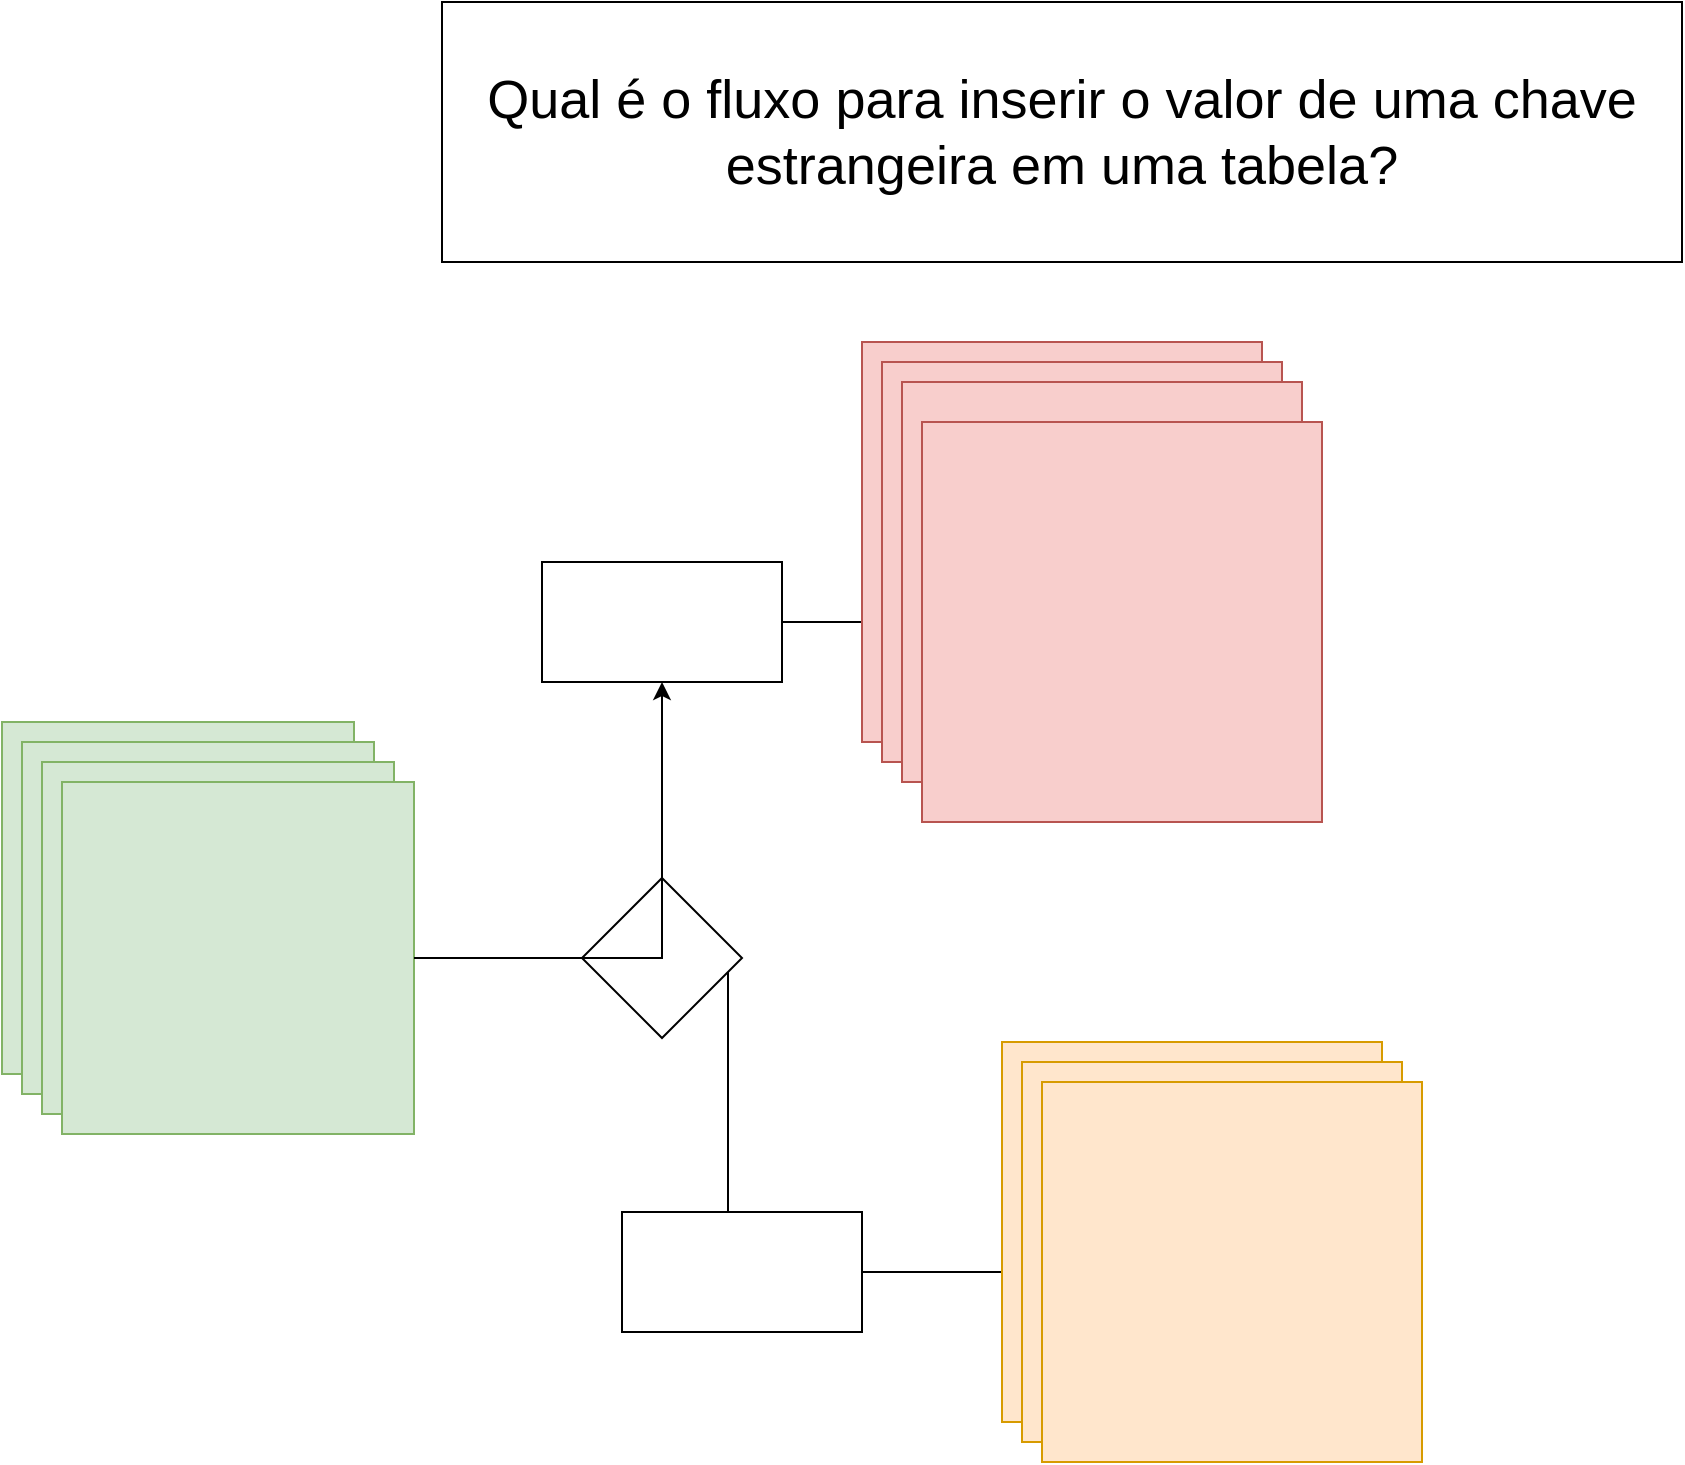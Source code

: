 <mxfile version="13.5.3" type="device"><diagram id="1Kx4HPUOOZk5HQRjh_x_" name="Page-1"><mxGraphModel dx="1323" dy="1589" grid="1" gridSize="10" guides="1" tooltips="1" connect="1" arrows="1" fold="1" page="1" pageScale="1" pageWidth="1169" pageHeight="827" math="0" shadow="0"><root><mxCell id="0"/><mxCell id="1" parent="0"/><mxCell id="zXigt6TOijOmMc-_yI6Z-1" value="&lt;font style=&quot;font-size: 27px&quot;&gt;Qual é o fluxo para inserir o valor de uma chave estrangeira em uma tabela?&lt;/font&gt;" style="rounded=0;whiteSpace=wrap;html=1;" vertex="1" parent="1"><mxGeometry x="260" y="-10" width="620" height="130" as="geometry"/></mxCell><mxCell id="zXigt6TOijOmMc-_yI6Z-2" value="" style="whiteSpace=wrap;html=1;aspect=fixed;fillColor=#d5e8d4;strokeColor=#82b366;" vertex="1" parent="1"><mxGeometry x="40" y="350" width="176" height="176" as="geometry"/></mxCell><mxCell id="zXigt6TOijOmMc-_yI6Z-3" value="" style="whiteSpace=wrap;html=1;aspect=fixed;fillColor=#d5e8d4;strokeColor=#82b366;" vertex="1" parent="1"><mxGeometry x="50" y="360" width="176" height="176" as="geometry"/></mxCell><mxCell id="zXigt6TOijOmMc-_yI6Z-4" value="" style="whiteSpace=wrap;html=1;aspect=fixed;fillColor=#d5e8d4;strokeColor=#82b366;" vertex="1" parent="1"><mxGeometry x="60" y="370" width="176" height="176" as="geometry"/></mxCell><mxCell id="zXigt6TOijOmMc-_yI6Z-14" style="edgeStyle=orthogonalEdgeStyle;rounded=0;orthogonalLoop=1;jettySize=auto;html=1;" edge="1" parent="1" source="zXigt6TOijOmMc-_yI6Z-19" target="zXigt6TOijOmMc-_yI6Z-9"><mxGeometry relative="1" as="geometry"/></mxCell><mxCell id="zXigt6TOijOmMc-_yI6Z-15" style="edgeStyle=orthogonalEdgeStyle;rounded=0;orthogonalLoop=1;jettySize=auto;html=1;" edge="1" parent="1" source="zXigt6TOijOmMc-_yI6Z-5" target="zXigt6TOijOmMc-_yI6Z-12"><mxGeometry relative="1" as="geometry"/></mxCell><mxCell id="zXigt6TOijOmMc-_yI6Z-5" value="" style="whiteSpace=wrap;html=1;aspect=fixed;fillColor=#d5e8d4;strokeColor=#82b366;" vertex="1" parent="1"><mxGeometry x="70" y="380" width="176" height="176" as="geometry"/></mxCell><mxCell id="zXigt6TOijOmMc-_yI6Z-6" value="" style="whiteSpace=wrap;html=1;aspect=fixed;fillColor=#f8cecc;strokeColor=#b85450;" vertex="1" parent="1"><mxGeometry x="470" y="160" width="200" height="200" as="geometry"/></mxCell><mxCell id="zXigt6TOijOmMc-_yI6Z-7" value="" style="whiteSpace=wrap;html=1;aspect=fixed;fillColor=#f8cecc;strokeColor=#b85450;" vertex="1" parent="1"><mxGeometry x="480" y="170" width="200" height="200" as="geometry"/></mxCell><mxCell id="zXigt6TOijOmMc-_yI6Z-8" value="" style="whiteSpace=wrap;html=1;aspect=fixed;fillColor=#f8cecc;strokeColor=#b85450;" vertex="1" parent="1"><mxGeometry x="490" y="180" width="200" height="200" as="geometry"/></mxCell><mxCell id="zXigt6TOijOmMc-_yI6Z-9" value="" style="whiteSpace=wrap;html=1;aspect=fixed;fillColor=#f8cecc;strokeColor=#b85450;" vertex="1" parent="1"><mxGeometry x="500" y="200" width="200" height="200" as="geometry"/></mxCell><mxCell id="zXigt6TOijOmMc-_yI6Z-10" value="" style="whiteSpace=wrap;html=1;aspect=fixed;fillColor=#ffe6cc;strokeColor=#d79b00;" vertex="1" parent="1"><mxGeometry x="540" y="510" width="190" height="190" as="geometry"/></mxCell><mxCell id="zXigt6TOijOmMc-_yI6Z-11" value="" style="whiteSpace=wrap;html=1;aspect=fixed;fillColor=#ffe6cc;strokeColor=#d79b00;" vertex="1" parent="1"><mxGeometry x="550" y="520" width="190" height="190" as="geometry"/></mxCell><mxCell id="zXigt6TOijOmMc-_yI6Z-12" value="" style="whiteSpace=wrap;html=1;aspect=fixed;fillColor=#ffe6cc;strokeColor=#d79b00;" vertex="1" parent="1"><mxGeometry x="560" y="530" width="190" height="190" as="geometry"/></mxCell><mxCell id="zXigt6TOijOmMc-_yI6Z-18" value="" style="rhombus;whiteSpace=wrap;html=1;" vertex="1" parent="1"><mxGeometry x="330" y="428" width="80" height="80" as="geometry"/></mxCell><mxCell id="zXigt6TOijOmMc-_yI6Z-19" value="" style="rounded=0;whiteSpace=wrap;html=1;" vertex="1" parent="1"><mxGeometry x="310" y="270" width="120" height="60" as="geometry"/></mxCell><mxCell id="zXigt6TOijOmMc-_yI6Z-20" style="edgeStyle=orthogonalEdgeStyle;rounded=0;orthogonalLoop=1;jettySize=auto;html=1;" edge="1" parent="1" source="zXigt6TOijOmMc-_yI6Z-5" target="zXigt6TOijOmMc-_yI6Z-19"><mxGeometry relative="1" as="geometry"><mxPoint x="246" y="468" as="sourcePoint"/><mxPoint x="500" y="290" as="targetPoint"/></mxGeometry></mxCell><mxCell id="zXigt6TOijOmMc-_yI6Z-21" value="" style="rounded=0;whiteSpace=wrap;html=1;" vertex="1" parent="1"><mxGeometry x="350" y="595" width="120" height="60" as="geometry"/></mxCell></root></mxGraphModel></diagram></mxfile>